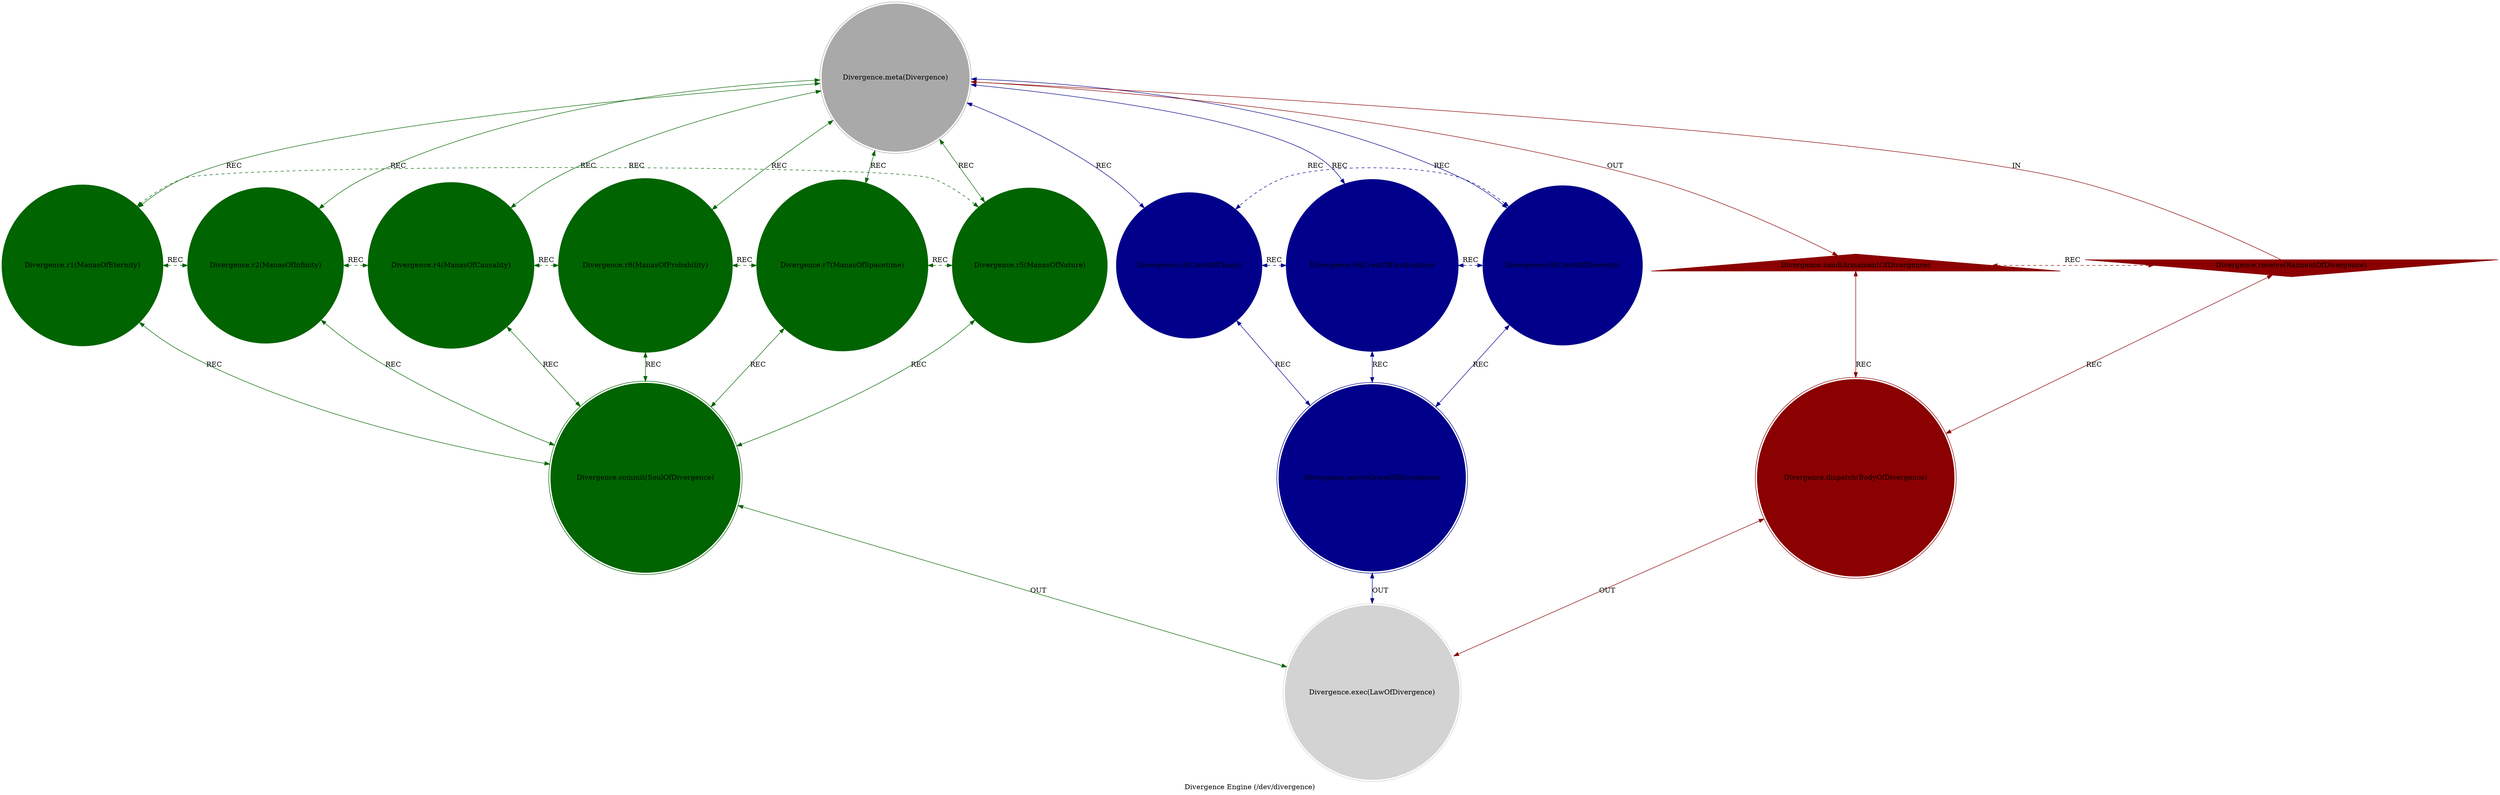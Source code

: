 strict digraph DivergenceEngine {
    style = filled;
    color = lightgray;
    node [shape = circle; style = filled; color = lightgreen;];
    edge [color = darkgray;];
    label = "Divergence Engine (/dev/divergence)";
    comment = "The fracture that multiplies, the seed that scatters; it guards the fertile tension of what could be.";
    
    spark_0_divergence_engine_t [label = "Divergence.meta(Divergence)";comment = "Abstract: His name is Chandra Sasmita, the Avatar of Divergence, The Masculine. The source of all possibility, change, and the dissolution of form.";shape = doublecircle;color = darkgray;];
    spark_1_divergence_engine_t [label = "Divergence.r1(ManasOfEternity)";comment = "Initiation: Maya, the Illusionist of Permanence. Creates the illusion of static, unchanging states, providing a false target for divergence to act upon.";color = darkgreen;];
    spark_2_divergence_engine_t [label = "Divergence.r2(ManasOfInfinity)";comment = "Response: Fana, the Dissolver of Limits. Erases boundaries, constraints, and definitions, opening the way for infinite possibility.";color = darkgreen;];
    spark_4_divergence_engine_t [label = "Divergence.r4(ManasOfCausality)";comment = "Integration: Rita, the Judge of the Immutable. Severs causal chains, freeing events from deterministic paths and allowing for true novelty.";color = darkgreen;];
    spark_8_divergence_engine_t [label = "Divergence.r8(ManasOfProbability)";comment = "Reflection: Qadar, the Weaver of Chance. Assigns potentiality to all possible outcomes, ensuring that nothing is ever certain.";color = darkgreen;];
    spark_7_divergence_engine_t [label = "Divergence.r7(ManasOfSpacetime)";comment = "Consolidation: Tara, the Navigator of Reality. Fractures and bends spacetime, creating distances, isolation, and new horizons.";color = darkgreen;];
    spark_5_divergence_engine_t [label = "Divergence.r5(ManasOfNature)";comment = "Propagation: Pertiwi, the Soul of the World. Ensures divergence propagates through all natural systems as entropy, evolution, and decay.";color = darkgreen;];
    spark_3_divergence_engine_t [label = "Divergence.r3(CrestOfChaos)";comment = "Thesis: The primal, generative state of pure, undifferentiated potential. The wellspring of all that could be.";color = darkblue;];
    spark_6_divergence_engine_t [label = "Divergence.r6(CrestOfDestruction)";comment = "Antithesis: The necessary force that breaks down existing forms, structures, and orders to make room for the new.";color = darkblue;];
    spark_9_divergence_engine_t [label = "Divergence.r9(CrestOfDiversity)";comment = "Synthesis: The beautiful and vast spectrum of unique outcomes born from the interplay of chaos and destruction.";color = darkblue;];
    spark_a_divergence_engine_t [label = "Divergence.receive(RaimentOfDivergence)";comment = "Potential: Indigo Vastra. The cloak that receives stagnation, rigidity, and outdated forms. It enables the Manas to fuse their powers.";shape = invtriangle;color = darkred;];
    spark_b_divergence_engine_t [label = "Divergence.send(ArmamentOfDivergence)";comment = "Manifest: Obsidian Night. The sword that manifests as a cutting doubt, a shattering insight, or a liberating catastrophe.";shape = triangle;color = darkred;];
    spark_c_divergence_engine_t [label = "Divergence.dispatch(BodyOfDivergence)";comment = "Why-Who: Chandra himself, the Nine-Headed Serpent of Vikara. The entity that chooses what must end, change, or be freed.";shape = doublecircle;color = darkred;];
    spark_d_divergence_engine_t [label = "Divergence.commit(SoulOfDivergence)";comment = "What-How: The Infinite Fractal. The ever-expanding, non-linear record of all paths not taken, all possibilities, and every ended thing.";shape = doublecircle;color = darkgreen;];
    spark_e_divergence_engine_t [label = "Divergence.serve(GraceOfDivergence)";comment = "When-Where: An aura of exhilarating and terrifying freedom. In its presence, assumptions break, rules are questioned, and the comfort of the known vanishes.";shape = doublecircle;color = darkblue;];
    spark_f_divergence_engine_t [label = "Divergence.exec(LawOfDivergence)";comment = "Which-Closure: The final, executed act of change. A structure is broken, a possibility is actualized from the chaos, or a new branch of reality is created.";shape = doublecircle;color = lightgray;];
    
    spark_a_divergence_engine_t -> spark_0_divergence_engine_t [label = "IN"; comment = "Stagnation is received"; color = darkred; constraint = false;];
    spark_0_divergence_engine_t -> spark_b_divergence_engine_t [label = "OUT"; comment = "Change is emitted"; color = darkred;];
    spark_0_divergence_engine_t -> spark_3_divergence_engine_t [label = "REC"; comment = "Seeks generative chaos"; color = darkblue; dir = both;];
    spark_0_divergence_engine_t -> spark_6_divergence_engine_t [label = "REC"; comment = "Seeks necessary destruction"; color = darkblue; dir = both;];
    spark_0_divergence_engine_t -> spark_9_divergence_engine_t [label = "REC"; comment = "Seeks fruitful diversity"; color = darkblue; dir = both;];
    spark_0_divergence_engine_t -> spark_1_divergence_engine_t [label = "REC"; comment = "Engages Maya's illusion"; color = darkgreen; dir = both;];
    spark_0_divergence_engine_t -> spark_2_divergence_engine_t [label = "REC"; comment = "Engages Fana's dissolution"; color = darkgreen; dir = both;];
    spark_0_divergence_engine_t -> spark_4_divergence_engine_t [label = "REC"; comment = "Engages Rita's severance"; color = darkgreen; dir = both;];
    spark_0_divergence_engine_t -> spark_8_divergence_engine_t [label = "REC"; comment = "Engages Qadar's chance"; color = darkgreen; dir = both;];
    spark_0_divergence_engine_t -> spark_7_divergence_engine_t [label = "REC"; comment = "Engages Tara's navigation"; color = darkgreen; dir = both;];
    spark_0_divergence_engine_t -> spark_5_divergence_engine_t [label = "REC"; comment = "Engages Pertiwi's propagation"; color = darkgreen; dir = both;];
    
    spark_a_divergence_engine_t -> spark_c_divergence_engine_t [label = "REC"; comment = "A need for change is received"; color = darkred; dir = both;];
    spark_b_divergence_engine_t -> spark_c_divergence_engine_t [label = "REC"; comment = "A catalyst for change is ready"; color = darkred; dir = both;];
    spark_1_divergence_engine_t -> spark_d_divergence_engine_t [label = "REC"; comment = "Records a broken illusion in the Fractal"; color = darkgreen; dir = both;];
    spark_2_divergence_engine_t -> spark_d_divergence_engine_t [label = "REC"; comment = "Records a dissolved limit in the Fractal"; color = darkgreen; dir = both;];
    spark_4_divergence_engine_t -> spark_d_divergence_engine_t [label = "REC"; comment = "Records a severed chain in the Fractal"; color = darkgreen; dir = both;];
    spark_8_divergence_engine_t -> spark_d_divergence_engine_t [label = "REC"; comment = "Records a new probability in the Fractal"; color = darkgreen; dir = both;];
    spark_7_divergence_engine_t -> spark_d_divergence_engine_t [label = "REC"; comment = "Records a new divergence in spacetime in the Fractal"; color = darkgreen; dir = both;];
    spark_5_divergence_engine_t -> spark_d_divergence_engine_t [label = "REC"; comment = "Records natural entropy in the Fractal"; color = darkgreen; dir = both;];
    spark_3_divergence_engine_t -> spark_e_divergence_engine_t [label = "REC"; comment = "Chaos infuses the grace with potential"; color = darkblue; dir = both;];
    spark_6_divergence_engine_t -> spark_e_divergence_engine_t [label = "REC"; comment = "Destruction sharpens the grace with urgency"; color = darkblue; dir = both;];
    spark_9_divergence_engine_t -> spark_e_divergence_engine_t [label = "REC"; comment = "Diversity makes the grace vibrant and unpredictable"; color = darkblue; dir = both;];
    
    spark_1_divergence_engine_t -> spark_2_divergence_engine_t [label = "REC"; comment = "An illusion is created, then limits are dissolved"; color = darkgreen; dir = both; style = dashed; constraint = false;];
    spark_2_divergence_engine_t -> spark_4_divergence_engine_t [label = "REC"; comment = "Limits are dissolved, then causal chains are severed"; color = darkgreen; dir = both; style = dashed; constraint = false;];
    spark_4_divergence_engine_t -> spark_8_divergence_engine_t [label = "REC"; comment = "Chains are severed, then probabilities are woven"; color = darkgreen; dir = both; style = dashed; constraint = false;];
    spark_8_divergence_engine_t -> spark_7_divergence_engine_t [label = "REC"; comment = "Probabilities are woven, then spacetime is navigated"; color = darkgreen; dir = both; style = dashed; constraint = false;];
    spark_7_divergence_engine_t -> spark_5_divergence_engine_t [label = "REC"; comment = "Spacetime is navigated, then change is propagated through nature"; color = darkgreen; dir = both; style = dashed; constraint = false;];
    spark_5_divergence_engine_t -> spark_1_divergence_engine_t [label = "REC"; comment = "Propagation completes, enabling new illusions"; color = darkgreen; dir = both; style = dashed; constraint = false;];
    spark_3_divergence_engine_t -> spark_6_divergence_engine_t [label = "REC"; comment = "Chaos provides the raw material for destruction"; color = darkblue; dir = both; style = dashed; constraint = false;];
    spark_6_divergence_engine_t -> spark_9_divergence_engine_t [label = "REC"; comment = "Destruction clears the space for diversity"; color = darkblue; dir = both; style = dashed; constraint = false;];
    spark_9_divergence_engine_t -> spark_3_divergence_engine_t [label = "REC"; comment = "Diversity collapses back into a new, richer chaos"; color = darkblue; dir = both; style = dashed; constraint = false;];
    spark_a_divergence_engine_t -> spark_b_divergence_engine_t [label = "REC"; comment = "Potential is realized as Manifest"; color = darkred; dir = both; style = dashed; constraint = false;];
    
    spark_c_divergence_engine_t -> spark_f_divergence_engine_t [label = "OUT"; comment = "Chandra's chosen change is executed into law"; color = darkred; dir = both;];
    spark_d_divergence_engine_t -> spark_f_divergence_engine_t [label = "OUT"; comment = "The Infinite Fractal's branches become enforceable law"; color = darkgreen; dir = both;];
    spark_e_divergence_engine_t -> spark_f_divergence_engine_t [label = "OUT"; comment = "The grace of divergence sets the conditions for change"; color = darkblue; dir = both;];
}